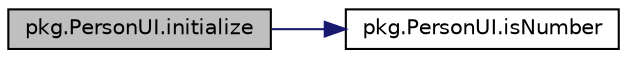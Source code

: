 digraph "pkg.PersonUI.initialize"
{
  edge [fontname="Helvetica",fontsize="10",labelfontname="Helvetica",labelfontsize="10"];
  node [fontname="Helvetica",fontsize="10",shape=record];
  rankdir="LR";
  Node1 [label="pkg.PersonUI.initialize",height=0.2,width=0.4,color="black", fillcolor="grey75", style="filled", fontcolor="black"];
  Node1 -> Node2 [color="midnightblue",fontsize="10",style="solid",fontname="Helvetica"];
  Node2 [label="pkg.PersonUI.isNumber",height=0.2,width=0.4,color="black", fillcolor="white", style="filled",URL="$classpkg_1_1_person_u_i.html#ac378af5584fc8f7bfddb1b05eb0f7289"];
}
